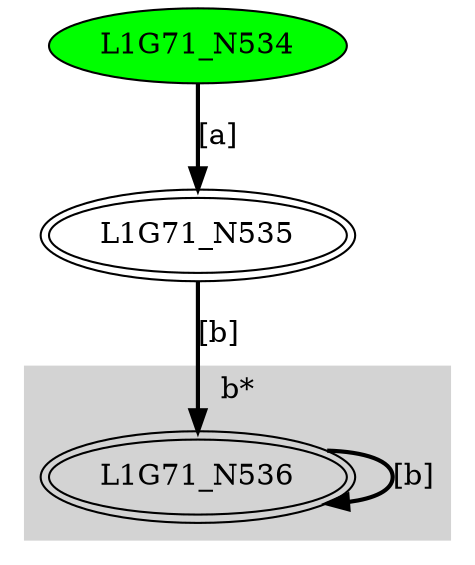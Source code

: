 digraph G71{
	subgraph cluster0 {
		node [style=filled];
		style=filled;
		color=lightgrey;
		label ="b*";
		L1G71_N536;
	}"L1G71_N534" [style=filled,fillcolor=green];
"L1G71_N535" [peripheries=2];
"L1G71_N536" [peripheries=2];
"L1G71_N534"->"L1G71_N535" [style = bold, label = "[a]"];
"L1G71_N535"->"L1G71_N536" [style = bold, label = "[b]"];
"L1G71_N536"->"L1G71_N536" [style = bold, label = "[b]"];
}

